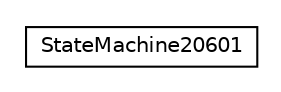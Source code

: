 #!/usr/local/bin/dot
#
# Class diagram 
# Generated by UMLGraph version R5_6-24-gf6e263 (http://www.umlgraph.org/)
#

digraph G {
	edge [fontname="Helvetica",fontsize=10,labelfontname="Helvetica",labelfontsize=10];
	node [fontname="Helvetica",fontsize=10,shape=plaintext];
	nodesep=0.25;
	ranksep=0.5;
	// org.universAAL.lddi.lib.ieeex73std.x73.p20601.fsm.StateMachine20601
	c729119 [label=<<table title="org.universAAL.lddi.lib.ieeex73std.x73.p20601.fsm.StateMachine20601" border="0" cellborder="1" cellspacing="0" cellpadding="2" port="p" href="./StateMachine20601.html">
		<tr><td><table border="0" cellspacing="0" cellpadding="1">
<tr><td align="center" balign="center"> StateMachine20601 </td></tr>
		</table></td></tr>
		</table>>, URL="./StateMachine20601.html", fontname="Helvetica", fontcolor="black", fontsize=10.0];
}


